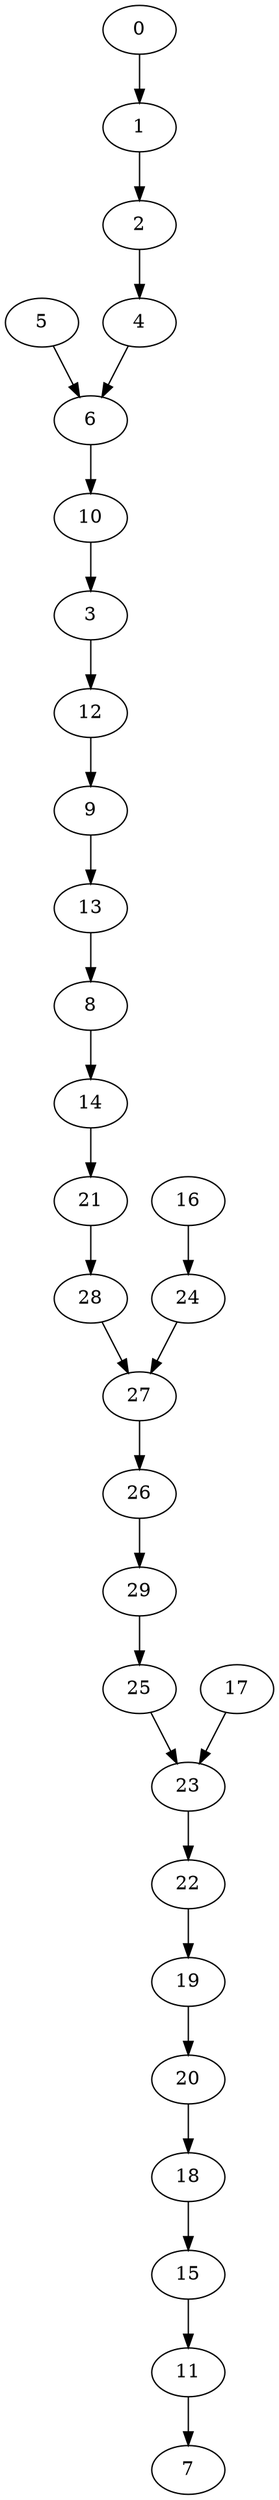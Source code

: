 digraph grafoBarabasiAlbert_n_30_d_4_DFS_I_7 {
7;
11;
15;
18;
20;
19;
22;
23;
25;
29;
26;
27;
28;
21;
14;
8;
13;
9;
12;
3;
10;
6;
5;
4;
2;
1;
0;
24;
16;
17;
4 -> 6;
5 -> 6;
10 -> 3;
11 -> 7;
12 -> 9;
13 -> 8;
15 -> 11;
14 -> 21;
16 -> 24;
18 -> 15;
17 -> 23;
19 -> 20;
20 -> 18;
22 -> 19;
21 -> 28;
23 -> 22;
25 -> 23;
24 -> 27;
26 -> 29;
29 -> 25;
27 -> 26;
28 -> 27;
8 -> 14;
9 -> 13;
1 -> 2;
3 -> 12;
0 -> 1;
2 -> 4;
6 -> 10;
}